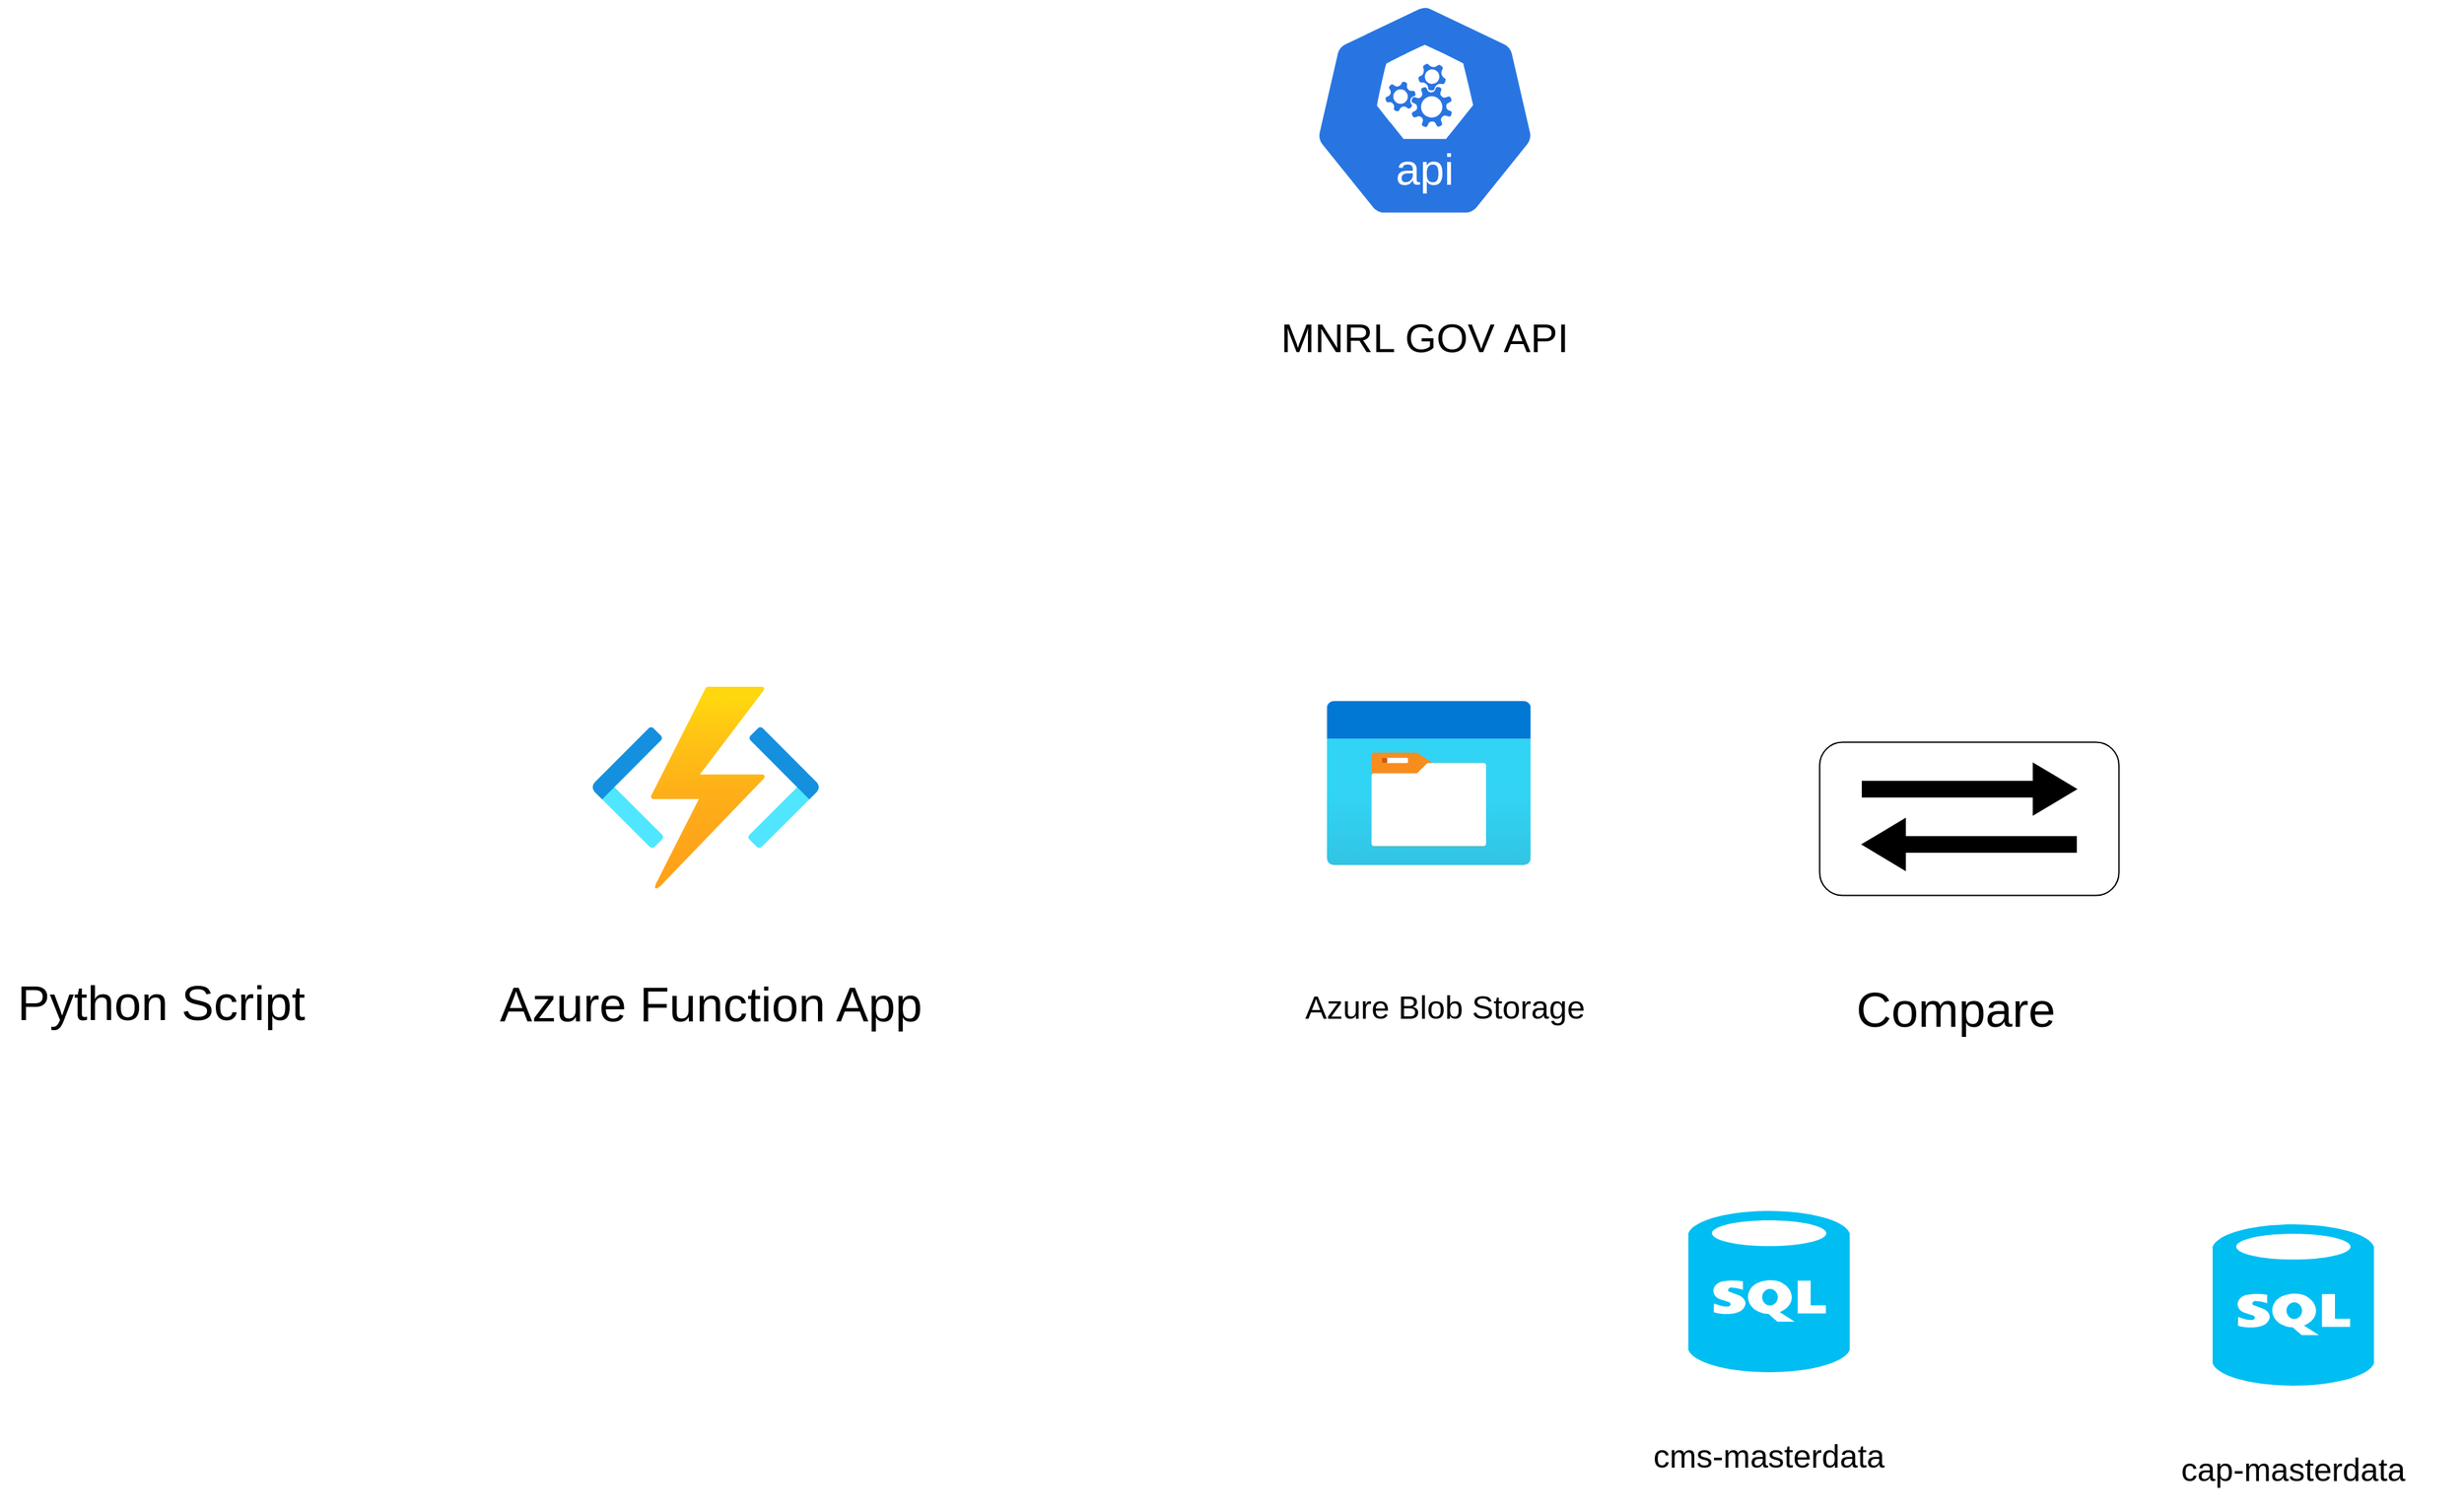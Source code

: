 <mxfile version="27.2.0">
  <diagram name="Page-1" id="LotdtbK56M1U0fD4xoZM">
    <mxGraphModel dx="3557" dy="2520" grid="1" gridSize="10" guides="1" tooltips="1" connect="1" arrows="1" fold="1" page="1" pageScale="1" pageWidth="850" pageHeight="1100" math="0" shadow="0">
      <root>
        <mxCell id="0" />
        <mxCell id="1" parent="0" />
        <mxCell id="mIL93Vf3M8vq30EBRDWd-26" value="" style="group" vertex="1" connectable="0" parent="1">
          <mxGeometry x="1390" y="70" width="252" height="212.8" as="geometry" />
        </mxCell>
        <mxCell id="mIL93Vf3M8vq30EBRDWd-23" value="" style="verticalLabelPosition=bottom;html=1;verticalAlign=top;align=center;strokeColor=none;fillColor=#00BEF2;shape=mxgraph.azure.sql_database;" vertex="1" parent="mIL93Vf3M8vq30EBRDWd-26">
          <mxGeometry x="66" width="120" height="120" as="geometry" />
        </mxCell>
        <mxCell id="mIL93Vf3M8vq30EBRDWd-24" value="&lt;span style=&quot;font-size: 24px;&quot;&gt;cms-masterdata&lt;/span&gt;" style="text;html=1;align=center;verticalAlign=middle;whiteSpace=wrap;rounded=0;" vertex="1" parent="mIL93Vf3M8vq30EBRDWd-26">
          <mxGeometry y="152.8" width="252" height="60" as="geometry" />
        </mxCell>
        <mxCell id="mIL93Vf3M8vq30EBRDWd-27" value="" style="group" vertex="1" connectable="0" parent="1">
          <mxGeometry x="1780" y="80" width="252" height="212.8" as="geometry" />
        </mxCell>
        <mxCell id="mIL93Vf3M8vq30EBRDWd-28" value="" style="verticalLabelPosition=bottom;html=1;verticalAlign=top;align=center;strokeColor=none;fillColor=#00BEF2;shape=mxgraph.azure.sql_database;" vertex="1" parent="mIL93Vf3M8vq30EBRDWd-27">
          <mxGeometry x="66" width="120" height="120" as="geometry" />
        </mxCell>
        <mxCell id="mIL93Vf3M8vq30EBRDWd-29" value="&lt;span style=&quot;font-size: 24px;&quot;&gt;cap-masterdata&lt;/span&gt;" style="text;html=1;align=center;verticalAlign=middle;whiteSpace=wrap;rounded=0;" vertex="1" parent="mIL93Vf3M8vq30EBRDWd-27">
          <mxGeometry y="152.8" width="252" height="60" as="geometry" />
        </mxCell>
        <mxCell id="mIL93Vf3M8vq30EBRDWd-48" value="" style="group" vertex="1" connectable="0" parent="1">
          <mxGeometry x="1100" y="-310" width="350" height="270" as="geometry" />
        </mxCell>
        <mxCell id="mIL93Vf3M8vq30EBRDWd-46" value="" style="image;aspect=fixed;html=1;points=[];align=center;fontSize=12;image=img/lib/azure2/general/Storage_Container.svg;" vertex="1" parent="mIL93Vf3M8vq30EBRDWd-48">
          <mxGeometry x="87.086" width="151.652" height="123.214" as="geometry" />
        </mxCell>
        <mxCell id="mIL93Vf3M8vq30EBRDWd-47" value="&lt;font style=&quot;font-size: 24px;&quot;&gt;Azure Blob Storage&lt;/font&gt;" style="text;html=1;align=center;verticalAlign=middle;whiteSpace=wrap;rounded=0;" vertex="1" parent="mIL93Vf3M8vq30EBRDWd-48">
          <mxGeometry y="188.571" width="350" height="81.429" as="geometry" />
        </mxCell>
        <mxCell id="mIL93Vf3M8vq30EBRDWd-53" value="" style="group" vertex="1" connectable="0" parent="1">
          <mxGeometry x="200" y="-360" width="240" height="310" as="geometry" />
        </mxCell>
        <mxCell id="mIL93Vf3M8vq30EBRDWd-34" value="" style="group" vertex="1" connectable="0" parent="mIL93Vf3M8vq30EBRDWd-53">
          <mxGeometry width="240" height="240" as="geometry" />
        </mxCell>
        <mxCell id="mIL93Vf3M8vq30EBRDWd-6" value="" style="shape=image;html=1;verticalAlign=top;verticalLabelPosition=bottom;labelBackgroundColor=#ffffff;imageAspect=0;aspect=fixed;image=https://cdn0.iconfinder.com/data/icons/long-shadow-web-icons/512/python-128.png" vertex="1" parent="mIL93Vf3M8vq30EBRDWd-34">
          <mxGeometry x="40" y="40" width="160" height="160" as="geometry" />
        </mxCell>
        <mxCell id="mIL93Vf3M8vq30EBRDWd-32" value="&lt;font style=&quot;font-size: 36px;&quot;&gt;Python Script&lt;/font&gt;" style="text;html=1;align=center;verticalAlign=middle;whiteSpace=wrap;rounded=0;" vertex="1" parent="mIL93Vf3M8vq30EBRDWd-53">
          <mxGeometry y="240" width="240" height="70" as="geometry" />
        </mxCell>
        <mxCell id="mIL93Vf3M8vq30EBRDWd-55" value="" style="group" vertex="1" connectable="0" parent="1">
          <mxGeometry x="557.62" y="-320" width="342.38" height="272.63" as="geometry" />
        </mxCell>
        <mxCell id="mIL93Vf3M8vq30EBRDWd-16" value="" style="image;aspect=fixed;html=1;points=[];align=center;fontSize=12;image=img/lib/azure2/compute/Function_Apps.svg;" vertex="1" parent="mIL93Vf3M8vq30EBRDWd-55">
          <mxGeometry x="82.38" width="170.01" height="150" as="geometry" />
        </mxCell>
        <mxCell id="mIL93Vf3M8vq30EBRDWd-17" value="&lt;font style=&quot;font-size: 36px;&quot;&gt;Azure Function App&lt;/font&gt;" style="text;html=1;align=center;verticalAlign=middle;whiteSpace=wrap;rounded=0;" vertex="1" parent="mIL93Vf3M8vq30EBRDWd-55">
          <mxGeometry y="200" width="342.38" height="72.63" as="geometry" />
        </mxCell>
        <mxCell id="mIL93Vf3M8vq30EBRDWd-59" value="" style="group" vertex="1" connectable="0" parent="1">
          <mxGeometry x="1120" y="-830" width="280" height="290" as="geometry" />
        </mxCell>
        <mxCell id="mIL93Vf3M8vq30EBRDWd-19" value="" style="aspect=fixed;sketch=0;html=1;dashed=0;whitespace=wrap;verticalLabelPosition=bottom;verticalAlign=top;fillColor=#2875E2;strokeColor=#ffffff;points=[[0.005,0.63,0],[0.1,0.2,0],[0.9,0.2,0],[0.5,0,0],[0.995,0.63,0],[0.72,0.99,0],[0.5,1,0],[0.28,0.99,0]];shape=mxgraph.kubernetes.icon2;kubernetesLabel=1;prIcon=api" vertex="1" parent="mIL93Vf3M8vq30EBRDWd-59">
          <mxGeometry x="55.617" width="168.775" height="162.027" as="geometry" />
        </mxCell>
        <mxCell id="mIL93Vf3M8vq30EBRDWd-20" value="&lt;font style=&quot;font-size: 30px;&quot;&gt;MNRL GOV API&lt;/font&gt;" style="text;html=1;align=center;verticalAlign=middle;whiteSpace=wrap;rounded=0;" vertex="1" parent="mIL93Vf3M8vq30EBRDWd-59">
          <mxGeometry y="210" width="280" height="80" as="geometry" />
        </mxCell>
        <mxCell id="mIL93Vf3M8vq30EBRDWd-60" value="" style="group" vertex="1" connectable="0" parent="1">
          <mxGeometry x="1490" y="-278.69" width="340" height="238.69" as="geometry" />
        </mxCell>
        <mxCell id="mIL93Vf3M8vq30EBRDWd-43" value="" style="group" vertex="1" connectable="0" parent="mIL93Vf3M8vq30EBRDWd-60">
          <mxGeometry x="10" width="330" height="190" as="geometry" />
        </mxCell>
        <mxCell id="mIL93Vf3M8vq30EBRDWd-40" value="" style="rounded=1;whiteSpace=wrap;html=1;fillColor=light-dark(#FFFFFF,transparent);" vertex="1" parent="mIL93Vf3M8vq30EBRDWd-43">
          <mxGeometry x="53.69" width="222.619" height="114.0" as="geometry" />
        </mxCell>
        <mxCell id="mIL93Vf3M8vq30EBRDWd-38" value="" style="shape=singleArrow;direction=west;whiteSpace=wrap;html=1;fillColor=light-dark(#000000,#FFFFFF);" vertex="1" parent="mIL93Vf3M8vq30EBRDWd-43">
          <mxGeometry x="85.493" y="57.0" width="159.014" height="38" as="geometry" />
        </mxCell>
        <mxCell id="mIL93Vf3M8vq30EBRDWd-39" value="" style="shape=singleArrow;whiteSpace=wrap;html=1;fillColor=light-dark(#000000,#FFFFFF);" vertex="1" parent="mIL93Vf3M8vq30EBRDWd-43">
          <mxGeometry x="85.493" y="15.833" width="159.014" height="38" as="geometry" />
        </mxCell>
        <mxCell id="mIL93Vf3M8vq30EBRDWd-42" value="&lt;font style=&quot;font-size: 36px;&quot;&gt;Compare&lt;/font&gt;" style="text;html=1;align=center;verticalAlign=middle;whiteSpace=wrap;rounded=0;container=0;" vertex="1" parent="mIL93Vf3M8vq30EBRDWd-60">
          <mxGeometry y="158.69" width="330" height="80" as="geometry" />
        </mxCell>
      </root>
    </mxGraphModel>
  </diagram>
</mxfile>
